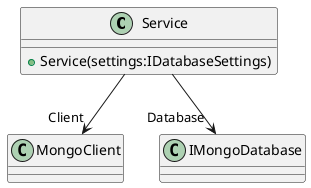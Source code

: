 @startuml
class Service {
    + Service(settings:IDatabaseSettings)
}
Service --> "Client" MongoClient
Service --> "Database" IMongoDatabase
@enduml
